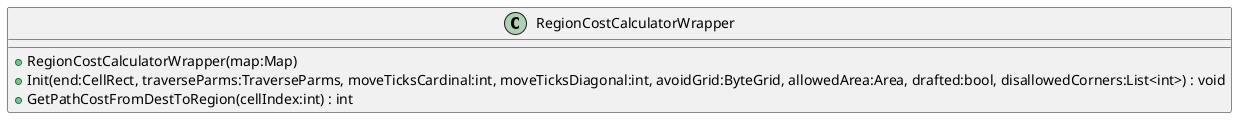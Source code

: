 @startuml
class RegionCostCalculatorWrapper {
    + RegionCostCalculatorWrapper(map:Map)
    + Init(end:CellRect, traverseParms:TraverseParms, moveTicksCardinal:int, moveTicksDiagonal:int, avoidGrid:ByteGrid, allowedArea:Area, drafted:bool, disallowedCorners:List<int>) : void
    + GetPathCostFromDestToRegion(cellIndex:int) : int
}
@enduml
